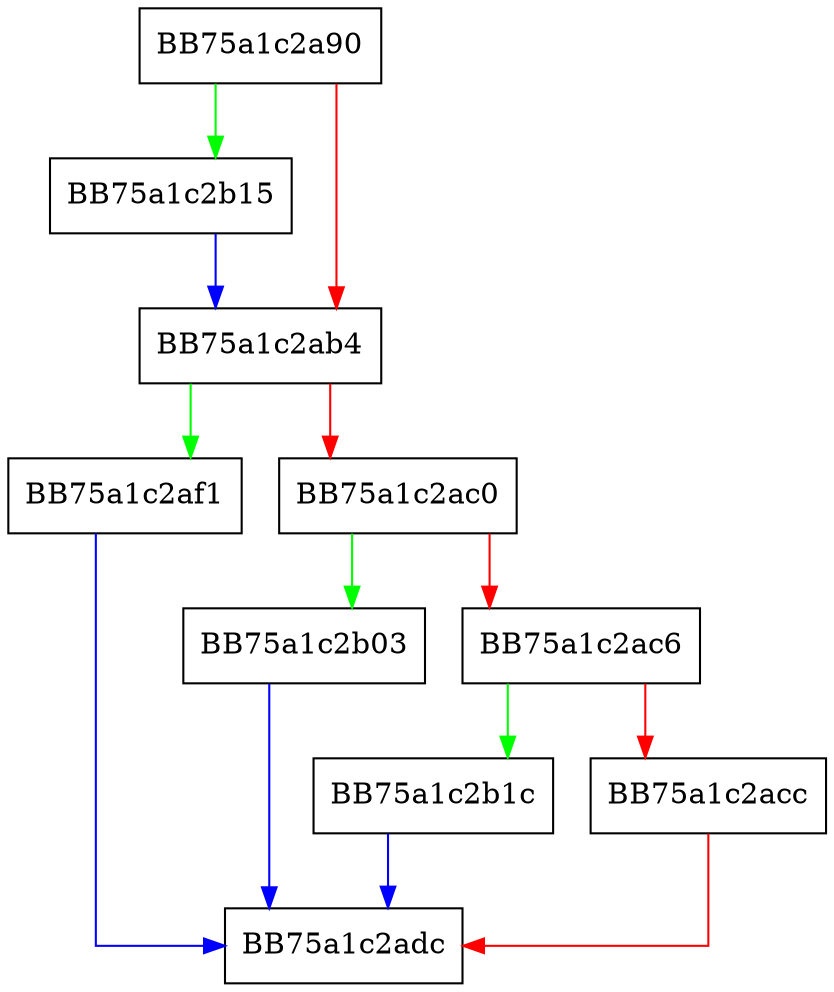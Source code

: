 digraph oepkcrc_callback {
  node [shape="box"];
  graph [splines=ortho];
  BB75a1c2a90 -> BB75a1c2b15 [color="green"];
  BB75a1c2a90 -> BB75a1c2ab4 [color="red"];
  BB75a1c2ab4 -> BB75a1c2af1 [color="green"];
  BB75a1c2ab4 -> BB75a1c2ac0 [color="red"];
  BB75a1c2ac0 -> BB75a1c2b03 [color="green"];
  BB75a1c2ac0 -> BB75a1c2ac6 [color="red"];
  BB75a1c2ac6 -> BB75a1c2b1c [color="green"];
  BB75a1c2ac6 -> BB75a1c2acc [color="red"];
  BB75a1c2acc -> BB75a1c2adc [color="red"];
  BB75a1c2af1 -> BB75a1c2adc [color="blue"];
  BB75a1c2b03 -> BB75a1c2adc [color="blue"];
  BB75a1c2b15 -> BB75a1c2ab4 [color="blue"];
  BB75a1c2b1c -> BB75a1c2adc [color="blue"];
}